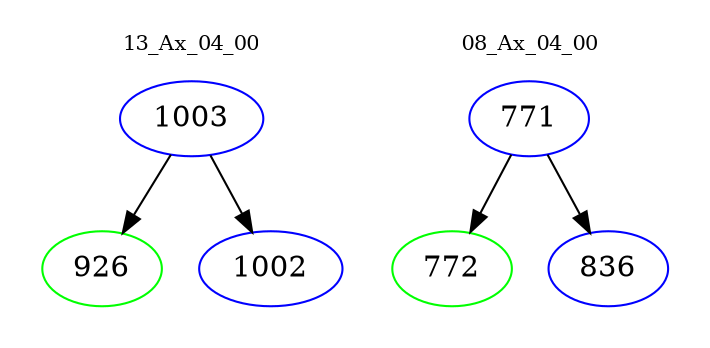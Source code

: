 digraph{
subgraph cluster_0 {
color = white
label = "13_Ax_04_00";
fontsize=10;
T0_1003 [label="1003", color="blue"]
T0_1003 -> T0_926 [color="black"]
T0_926 [label="926", color="green"]
T0_1003 -> T0_1002 [color="black"]
T0_1002 [label="1002", color="blue"]
}
subgraph cluster_1 {
color = white
label = "08_Ax_04_00";
fontsize=10;
T1_771 [label="771", color="blue"]
T1_771 -> T1_772 [color="black"]
T1_772 [label="772", color="green"]
T1_771 -> T1_836 [color="black"]
T1_836 [label="836", color="blue"]
}
}
